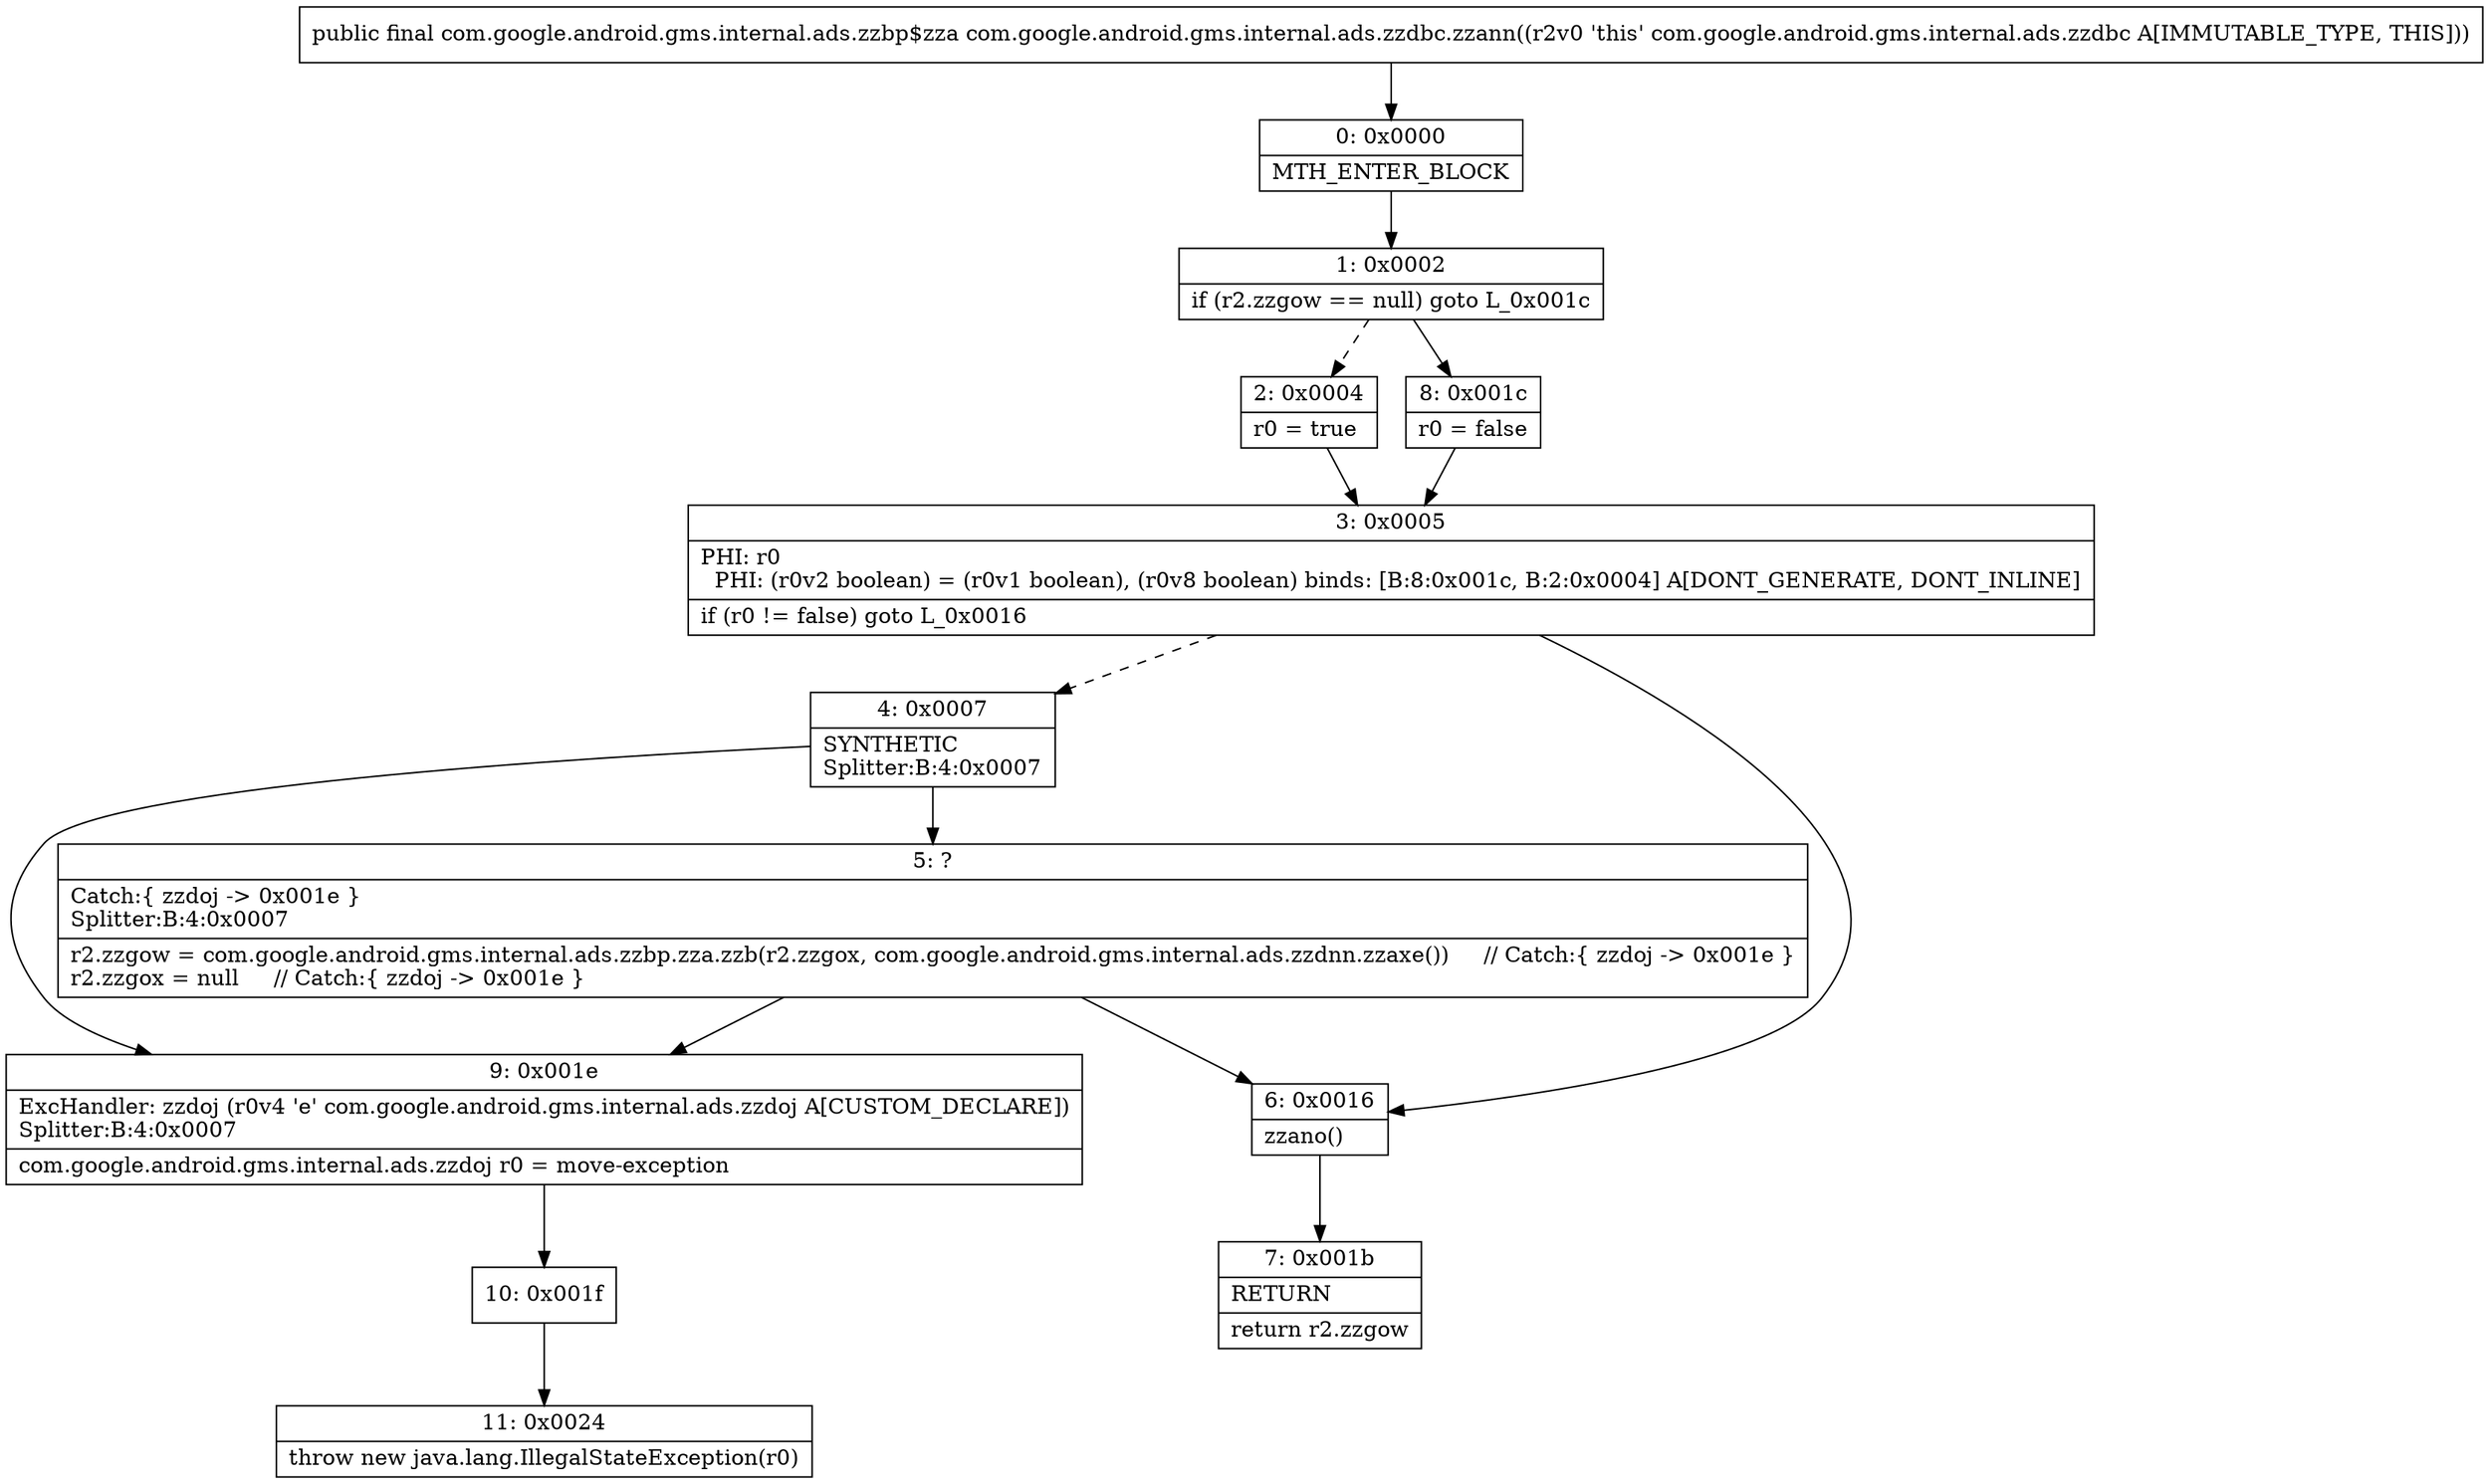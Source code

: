 digraph "CFG forcom.google.android.gms.internal.ads.zzdbc.zzann()Lcom\/google\/android\/gms\/internal\/ads\/zzbp$zza;" {
Node_0 [shape=record,label="{0\:\ 0x0000|MTH_ENTER_BLOCK\l}"];
Node_1 [shape=record,label="{1\:\ 0x0002|if (r2.zzgow == null) goto L_0x001c\l}"];
Node_2 [shape=record,label="{2\:\ 0x0004|r0 = true\l}"];
Node_3 [shape=record,label="{3\:\ 0x0005|PHI: r0 \l  PHI: (r0v2 boolean) = (r0v1 boolean), (r0v8 boolean) binds: [B:8:0x001c, B:2:0x0004] A[DONT_GENERATE, DONT_INLINE]\l|if (r0 != false) goto L_0x0016\l}"];
Node_4 [shape=record,label="{4\:\ 0x0007|SYNTHETIC\lSplitter:B:4:0x0007\l}"];
Node_5 [shape=record,label="{5\:\ ?|Catch:\{ zzdoj \-\> 0x001e \}\lSplitter:B:4:0x0007\l|r2.zzgow = com.google.android.gms.internal.ads.zzbp.zza.zzb(r2.zzgox, com.google.android.gms.internal.ads.zzdnn.zzaxe())     \/\/ Catch:\{ zzdoj \-\> 0x001e \}\lr2.zzgox = null     \/\/ Catch:\{ zzdoj \-\> 0x001e \}\l}"];
Node_6 [shape=record,label="{6\:\ 0x0016|zzano()\l}"];
Node_7 [shape=record,label="{7\:\ 0x001b|RETURN\l|return r2.zzgow\l}"];
Node_8 [shape=record,label="{8\:\ 0x001c|r0 = false\l}"];
Node_9 [shape=record,label="{9\:\ 0x001e|ExcHandler: zzdoj (r0v4 'e' com.google.android.gms.internal.ads.zzdoj A[CUSTOM_DECLARE])\lSplitter:B:4:0x0007\l|com.google.android.gms.internal.ads.zzdoj r0 = move\-exception\l}"];
Node_10 [shape=record,label="{10\:\ 0x001f}"];
Node_11 [shape=record,label="{11\:\ 0x0024|throw new java.lang.IllegalStateException(r0)\l}"];
MethodNode[shape=record,label="{public final com.google.android.gms.internal.ads.zzbp$zza com.google.android.gms.internal.ads.zzdbc.zzann((r2v0 'this' com.google.android.gms.internal.ads.zzdbc A[IMMUTABLE_TYPE, THIS])) }"];
MethodNode -> Node_0;
Node_0 -> Node_1;
Node_1 -> Node_2[style=dashed];
Node_1 -> Node_8;
Node_2 -> Node_3;
Node_3 -> Node_4[style=dashed];
Node_3 -> Node_6;
Node_4 -> Node_5;
Node_4 -> Node_9;
Node_5 -> Node_6;
Node_5 -> Node_9;
Node_6 -> Node_7;
Node_8 -> Node_3;
Node_9 -> Node_10;
Node_10 -> Node_11;
}


